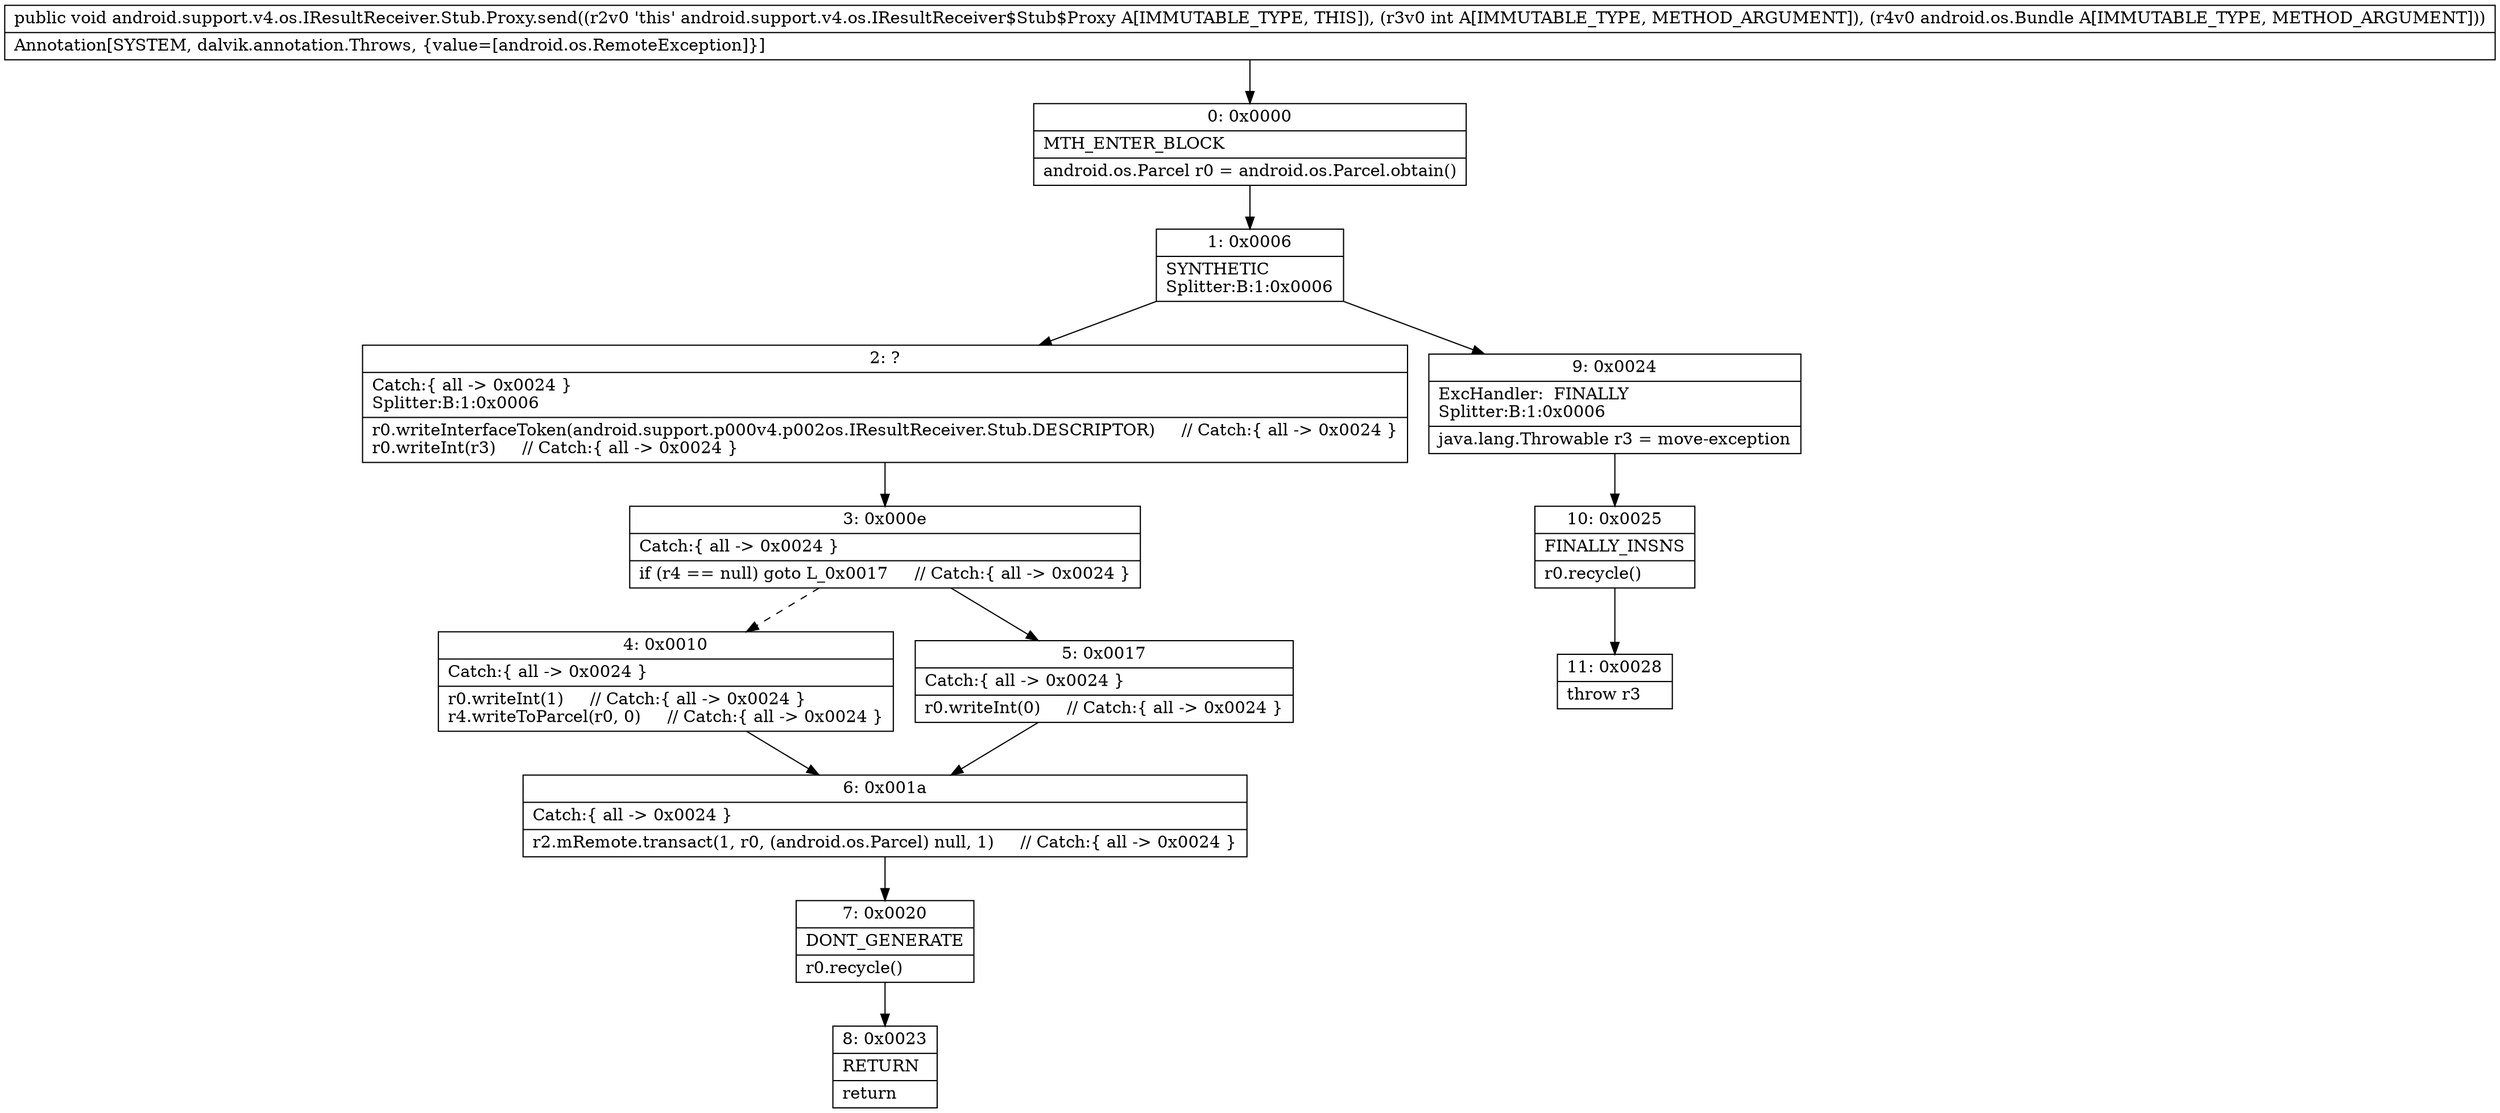 digraph "CFG forandroid.support.v4.os.IResultReceiver.Stub.Proxy.send(ILandroid\/os\/Bundle;)V" {
Node_0 [shape=record,label="{0\:\ 0x0000|MTH_ENTER_BLOCK\l|android.os.Parcel r0 = android.os.Parcel.obtain()\l}"];
Node_1 [shape=record,label="{1\:\ 0x0006|SYNTHETIC\lSplitter:B:1:0x0006\l}"];
Node_2 [shape=record,label="{2\:\ ?|Catch:\{ all \-\> 0x0024 \}\lSplitter:B:1:0x0006\l|r0.writeInterfaceToken(android.support.p000v4.p002os.IResultReceiver.Stub.DESCRIPTOR)     \/\/ Catch:\{ all \-\> 0x0024 \}\lr0.writeInt(r3)     \/\/ Catch:\{ all \-\> 0x0024 \}\l}"];
Node_3 [shape=record,label="{3\:\ 0x000e|Catch:\{ all \-\> 0x0024 \}\l|if (r4 == null) goto L_0x0017     \/\/ Catch:\{ all \-\> 0x0024 \}\l}"];
Node_4 [shape=record,label="{4\:\ 0x0010|Catch:\{ all \-\> 0x0024 \}\l|r0.writeInt(1)     \/\/ Catch:\{ all \-\> 0x0024 \}\lr4.writeToParcel(r0, 0)     \/\/ Catch:\{ all \-\> 0x0024 \}\l}"];
Node_5 [shape=record,label="{5\:\ 0x0017|Catch:\{ all \-\> 0x0024 \}\l|r0.writeInt(0)     \/\/ Catch:\{ all \-\> 0x0024 \}\l}"];
Node_6 [shape=record,label="{6\:\ 0x001a|Catch:\{ all \-\> 0x0024 \}\l|r2.mRemote.transact(1, r0, (android.os.Parcel) null, 1)     \/\/ Catch:\{ all \-\> 0x0024 \}\l}"];
Node_7 [shape=record,label="{7\:\ 0x0020|DONT_GENERATE\l|r0.recycle()\l}"];
Node_8 [shape=record,label="{8\:\ 0x0023|RETURN\l|return\l}"];
Node_9 [shape=record,label="{9\:\ 0x0024|ExcHandler:  FINALLY\lSplitter:B:1:0x0006\l|java.lang.Throwable r3 = move\-exception\l}"];
Node_10 [shape=record,label="{10\:\ 0x0025|FINALLY_INSNS\l|r0.recycle()\l}"];
Node_11 [shape=record,label="{11\:\ 0x0028|throw r3\l}"];
MethodNode[shape=record,label="{public void android.support.v4.os.IResultReceiver.Stub.Proxy.send((r2v0 'this' android.support.v4.os.IResultReceiver$Stub$Proxy A[IMMUTABLE_TYPE, THIS]), (r3v0 int A[IMMUTABLE_TYPE, METHOD_ARGUMENT]), (r4v0 android.os.Bundle A[IMMUTABLE_TYPE, METHOD_ARGUMENT]))  | Annotation[SYSTEM, dalvik.annotation.Throws, \{value=[android.os.RemoteException]\}]\l}"];
MethodNode -> Node_0;
Node_0 -> Node_1;
Node_1 -> Node_2;
Node_1 -> Node_9;
Node_2 -> Node_3;
Node_3 -> Node_4[style=dashed];
Node_3 -> Node_5;
Node_4 -> Node_6;
Node_5 -> Node_6;
Node_6 -> Node_7;
Node_7 -> Node_8;
Node_9 -> Node_10;
Node_10 -> Node_11;
}

